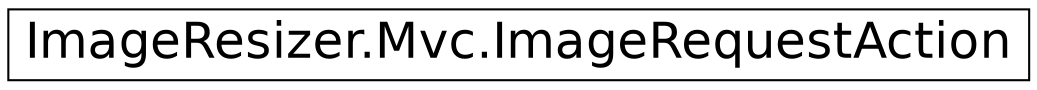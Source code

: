 digraph G
{
  edge [fontname="Helvetica",fontsize="24",labelfontname="Helvetica",labelfontsize="24"];
  node [fontname="Helvetica",fontsize="24",shape=record];
  rankdir="LR";
  Node1 [label="ImageResizer.Mvc.ImageRequestAction",height=0.2,width=0.4,color="black", fillcolor="white", style="filled",URL="$class_image_resizer_1_1_mvc_1_1_image_request_action.html",tooltip="This action result is NOT a replacement for the InterceptModule and MvcRoutingShim. It cannot hope to achieve the same performance, compatibility, or flexibility. It does not support all the plugins, nor all the Pipeline events. It does not support the CloudFront, Image404, or ImageHandlerSyntax plugins. RemoteReader, SqlReader, S3Reader, , Image404, ClientCache, It doesn&#39;t even work yet."];
}
